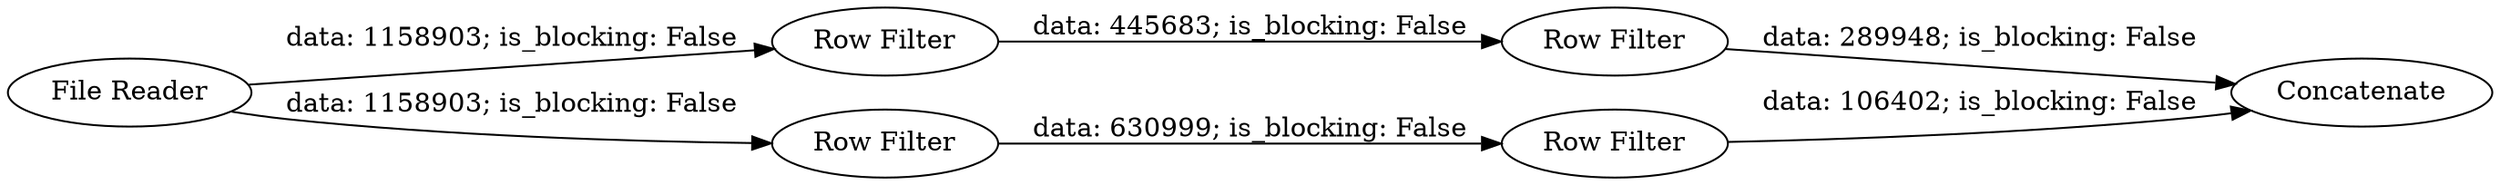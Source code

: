 digraph {
	"-7239623894300513875_3" [label="Row Filter"]
	"-7239623894300513875_4" [label="Row Filter"]
	"-7239623894300513875_1" [label="File Reader"]
	"-7239623894300513875_2" [label="Row Filter"]
	"-7239623894300513875_5" [label="Row Filter"]
	"-7239623894300513875_6" [label=Concatenate]
	"-7239623894300513875_1" -> "-7239623894300513875_4" [label="data: 1158903; is_blocking: False"]
	"-7239623894300513875_5" -> "-7239623894300513875_6" [label="data: 289948; is_blocking: False"]
	"-7239623894300513875_1" -> "-7239623894300513875_2" [label="data: 1158903; is_blocking: False"]
	"-7239623894300513875_3" -> "-7239623894300513875_6" [label="data: 106402; is_blocking: False"]
	"-7239623894300513875_4" -> "-7239623894300513875_5" [label="data: 445683; is_blocking: False"]
	"-7239623894300513875_2" -> "-7239623894300513875_3" [label="data: 630999; is_blocking: False"]
	rankdir=LR
}
